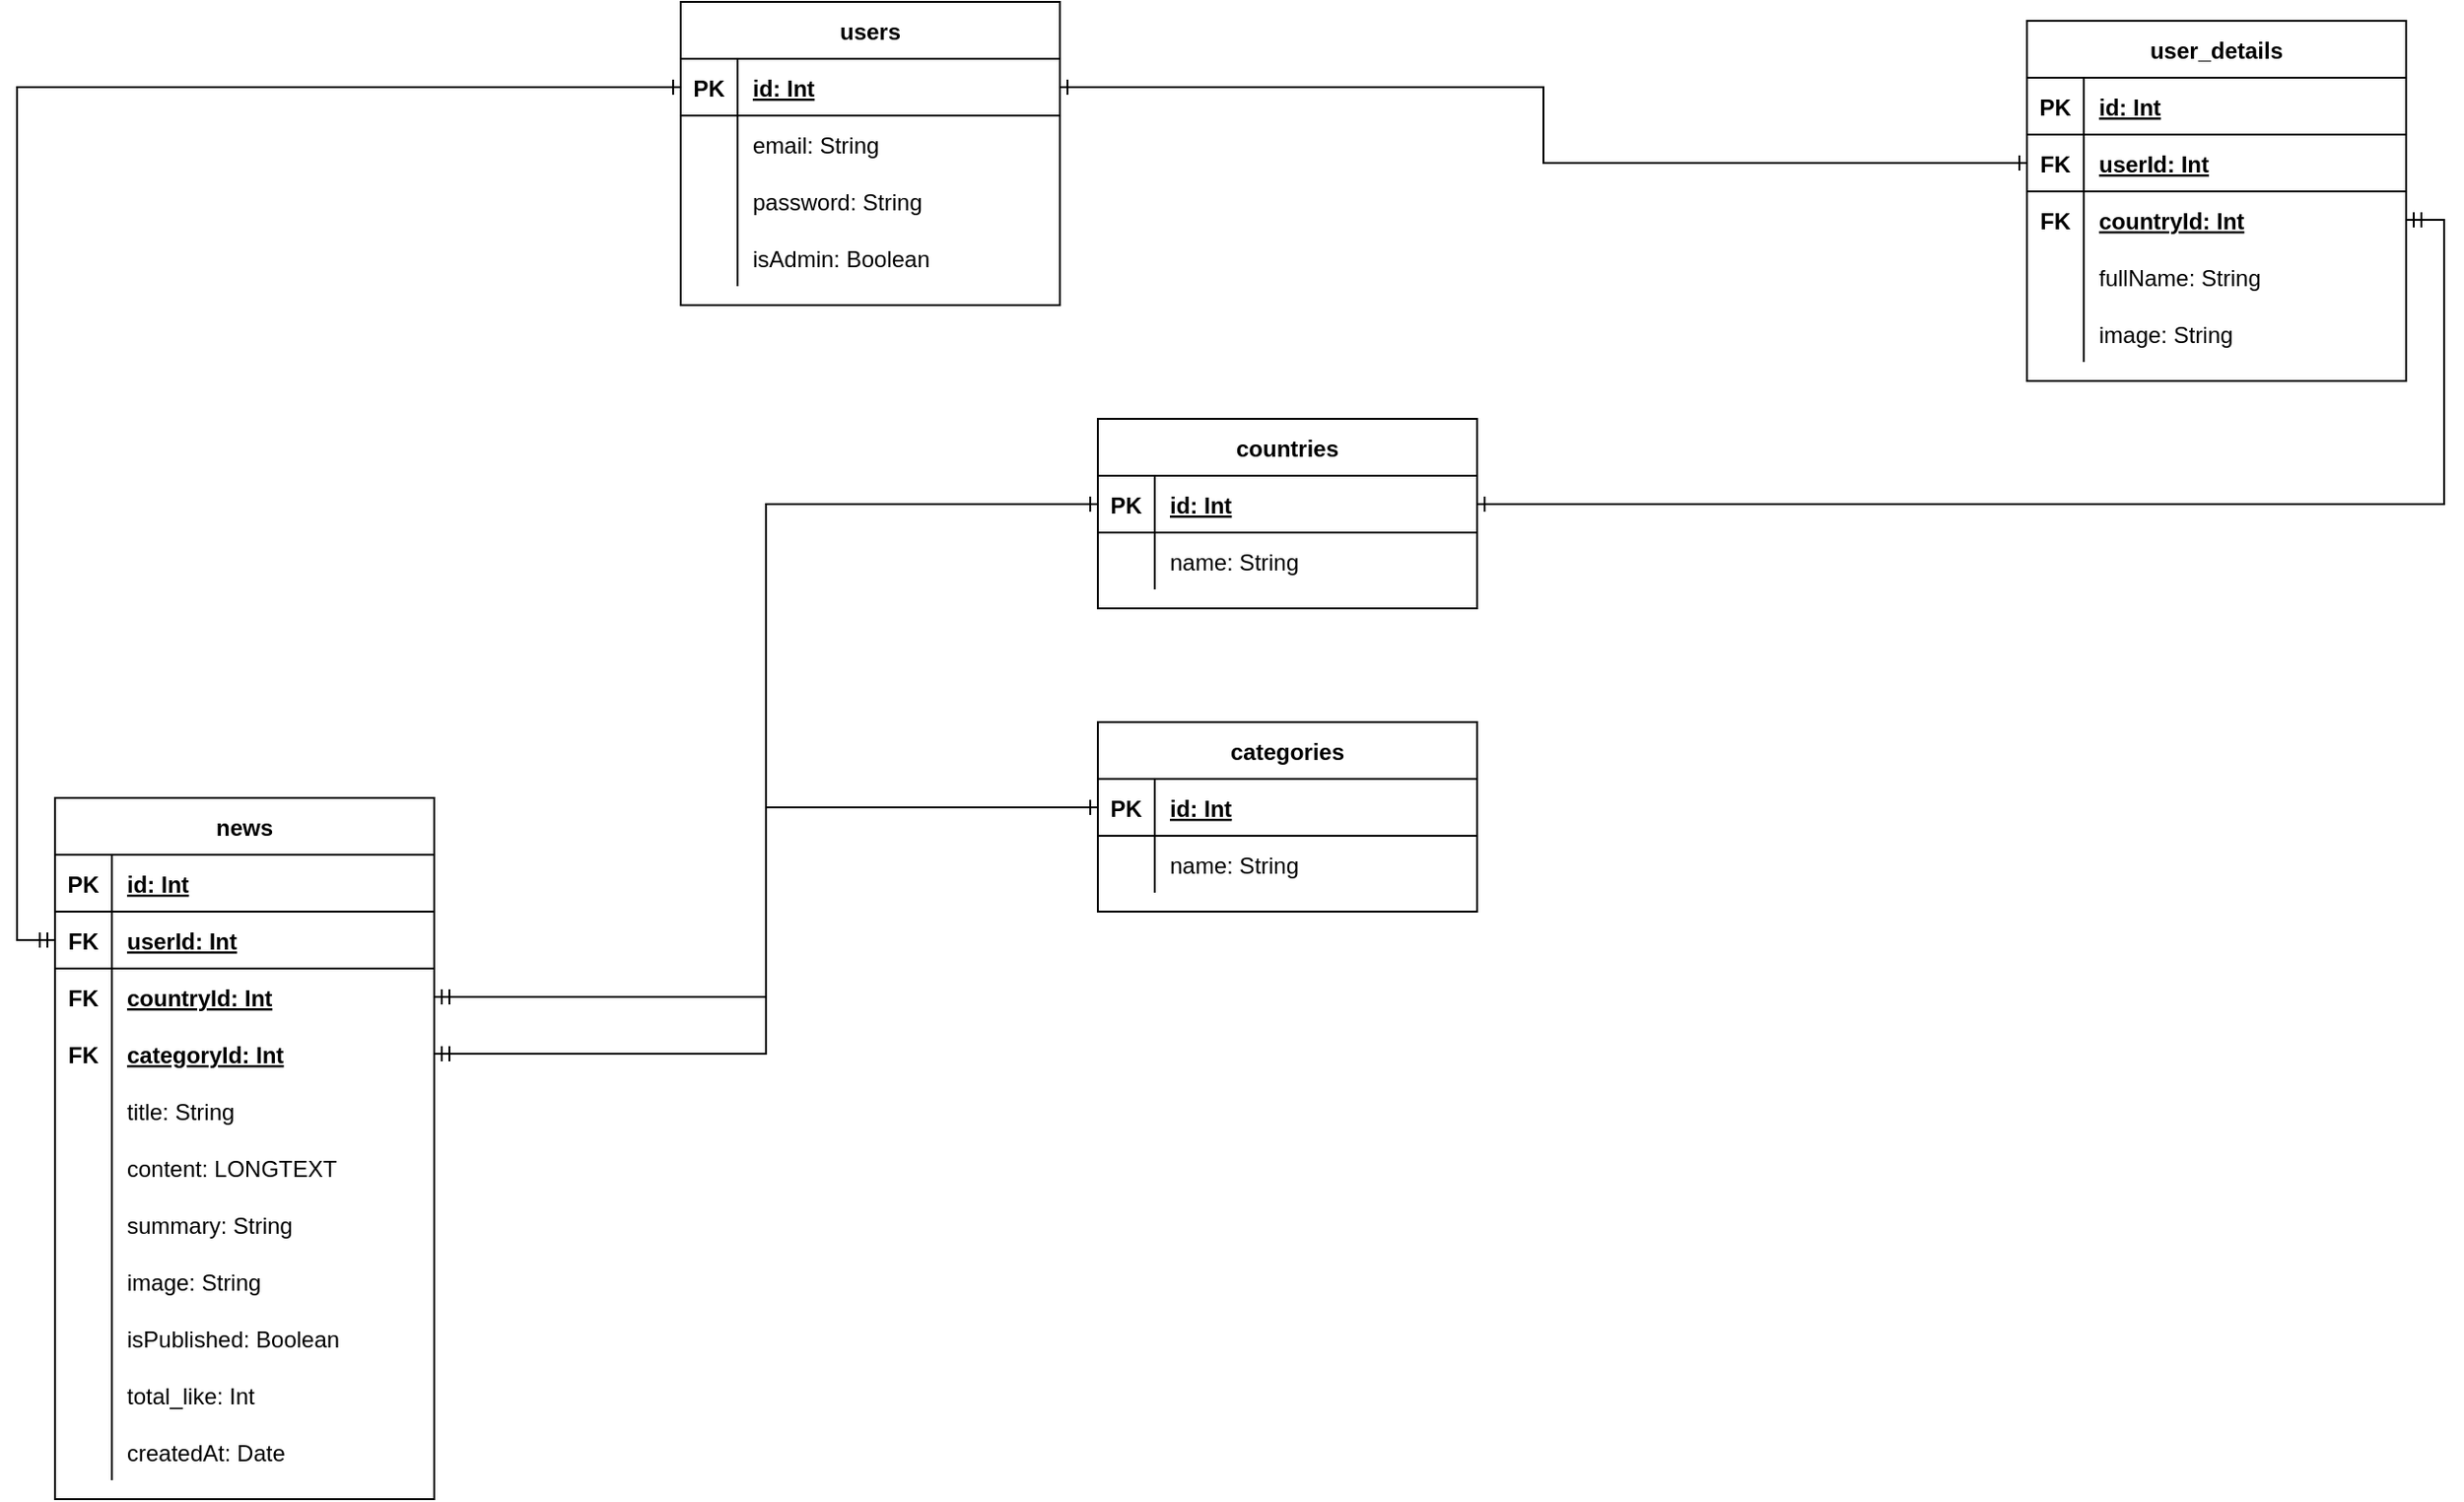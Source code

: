 <mxfile version="21.1.5" type="device">
  <diagram id="C5RBs43oDa-KdzZeNtuy" name="Page-1">
    <mxGraphModel dx="2514" dy="899" grid="1" gridSize="10" guides="1" tooltips="1" connect="1" arrows="1" fold="1" page="1" pageScale="1" pageWidth="827" pageHeight="1169" math="0" shadow="0">
      <root>
        <mxCell id="WIyWlLk6GJQsqaUBKTNV-0" />
        <mxCell id="WIyWlLk6GJQsqaUBKTNV-1" parent="WIyWlLk6GJQsqaUBKTNV-0" />
        <mxCell id="AtHMtqorN1q4MzDnOZxd-13" value="users" style="shape=table;startSize=30;container=1;collapsible=1;childLayout=tableLayout;fixedRows=1;rowLines=0;fontStyle=1;align=center;resizeLast=1;" parent="WIyWlLk6GJQsqaUBKTNV-1" vertex="1">
          <mxGeometry x="60" y="20" width="200" height="160" as="geometry">
            <mxRectangle x="-230" y="350" width="90" height="30" as="alternateBounds" />
          </mxGeometry>
        </mxCell>
        <mxCell id="AtHMtqorN1q4MzDnOZxd-14" value="" style="shape=tableRow;horizontal=0;startSize=0;swimlaneHead=0;swimlaneBody=0;fillColor=none;collapsible=0;dropTarget=0;points=[[0,0.5],[1,0.5]];portConstraint=eastwest;top=0;left=0;right=0;bottom=1;" parent="AtHMtqorN1q4MzDnOZxd-13" vertex="1">
          <mxGeometry y="30" width="200" height="30" as="geometry" />
        </mxCell>
        <mxCell id="AtHMtqorN1q4MzDnOZxd-15" value="PK" style="shape=partialRectangle;connectable=0;fillColor=none;top=0;left=0;bottom=0;right=0;fontStyle=1;overflow=hidden;" parent="AtHMtqorN1q4MzDnOZxd-14" vertex="1">
          <mxGeometry width="30" height="30" as="geometry">
            <mxRectangle width="30" height="30" as="alternateBounds" />
          </mxGeometry>
        </mxCell>
        <mxCell id="AtHMtqorN1q4MzDnOZxd-16" value="id: Int" style="shape=partialRectangle;connectable=0;fillColor=none;top=0;left=0;bottom=0;right=0;align=left;spacingLeft=6;fontStyle=5;overflow=hidden;" parent="AtHMtqorN1q4MzDnOZxd-14" vertex="1">
          <mxGeometry x="30" width="170" height="30" as="geometry">
            <mxRectangle width="170" height="30" as="alternateBounds" />
          </mxGeometry>
        </mxCell>
        <mxCell id="AtHMtqorN1q4MzDnOZxd-20" value="" style="shape=tableRow;horizontal=0;startSize=0;swimlaneHead=0;swimlaneBody=0;fillColor=none;collapsible=0;dropTarget=0;points=[[0,0.5],[1,0.5]];portConstraint=eastwest;top=0;left=0;right=0;bottom=0;" parent="AtHMtqorN1q4MzDnOZxd-13" vertex="1">
          <mxGeometry y="60" width="200" height="30" as="geometry" />
        </mxCell>
        <mxCell id="AtHMtqorN1q4MzDnOZxd-21" value="" style="shape=partialRectangle;connectable=0;fillColor=none;top=0;left=0;bottom=0;right=0;editable=1;overflow=hidden;" parent="AtHMtqorN1q4MzDnOZxd-20" vertex="1">
          <mxGeometry width="30" height="30" as="geometry">
            <mxRectangle width="30" height="30" as="alternateBounds" />
          </mxGeometry>
        </mxCell>
        <mxCell id="AtHMtqorN1q4MzDnOZxd-22" value="email: String" style="shape=partialRectangle;connectable=0;fillColor=none;top=0;left=0;bottom=0;right=0;align=left;spacingLeft=6;overflow=hidden;" parent="AtHMtqorN1q4MzDnOZxd-20" vertex="1">
          <mxGeometry x="30" width="170" height="30" as="geometry">
            <mxRectangle width="170" height="30" as="alternateBounds" />
          </mxGeometry>
        </mxCell>
        <mxCell id="AtHMtqorN1q4MzDnOZxd-23" value="" style="shape=tableRow;horizontal=0;startSize=0;swimlaneHead=0;swimlaneBody=0;fillColor=none;collapsible=0;dropTarget=0;points=[[0,0.5],[1,0.5]];portConstraint=eastwest;top=0;left=0;right=0;bottom=0;" parent="AtHMtqorN1q4MzDnOZxd-13" vertex="1">
          <mxGeometry y="90" width="200" height="30" as="geometry" />
        </mxCell>
        <mxCell id="AtHMtqorN1q4MzDnOZxd-24" value="" style="shape=partialRectangle;connectable=0;fillColor=none;top=0;left=0;bottom=0;right=0;editable=1;overflow=hidden;" parent="AtHMtqorN1q4MzDnOZxd-23" vertex="1">
          <mxGeometry width="30" height="30" as="geometry">
            <mxRectangle width="30" height="30" as="alternateBounds" />
          </mxGeometry>
        </mxCell>
        <mxCell id="AtHMtqorN1q4MzDnOZxd-25" value="password: String" style="shape=partialRectangle;connectable=0;fillColor=none;top=0;left=0;bottom=0;right=0;align=left;spacingLeft=6;overflow=hidden;" parent="AtHMtqorN1q4MzDnOZxd-23" vertex="1">
          <mxGeometry x="30" width="170" height="30" as="geometry">
            <mxRectangle width="170" height="30" as="alternateBounds" />
          </mxGeometry>
        </mxCell>
        <mxCell id="AtHMtqorN1q4MzDnOZxd-128" value="" style="shape=tableRow;horizontal=0;startSize=0;swimlaneHead=0;swimlaneBody=0;fillColor=none;collapsible=0;dropTarget=0;points=[[0,0.5],[1,0.5]];portConstraint=eastwest;top=0;left=0;right=0;bottom=0;" parent="AtHMtqorN1q4MzDnOZxd-13" vertex="1">
          <mxGeometry y="120" width="200" height="30" as="geometry" />
        </mxCell>
        <mxCell id="AtHMtqorN1q4MzDnOZxd-129" value="" style="shape=partialRectangle;connectable=0;fillColor=none;top=0;left=0;bottom=0;right=0;editable=1;overflow=hidden;" parent="AtHMtqorN1q4MzDnOZxd-128" vertex="1">
          <mxGeometry width="30" height="30" as="geometry">
            <mxRectangle width="30" height="30" as="alternateBounds" />
          </mxGeometry>
        </mxCell>
        <mxCell id="AtHMtqorN1q4MzDnOZxd-130" value="isAdmin: Boolean" style="shape=partialRectangle;connectable=0;fillColor=none;top=0;left=0;bottom=0;right=0;align=left;spacingLeft=6;overflow=hidden;" parent="AtHMtqorN1q4MzDnOZxd-128" vertex="1">
          <mxGeometry x="30" width="170" height="30" as="geometry">
            <mxRectangle width="170" height="30" as="alternateBounds" />
          </mxGeometry>
        </mxCell>
        <mxCell id="AtHMtqorN1q4MzDnOZxd-111" value="user_details" style="shape=table;startSize=30;container=1;collapsible=1;childLayout=tableLayout;fixedRows=1;rowLines=0;fontStyle=1;align=center;resizeLast=1;" parent="WIyWlLk6GJQsqaUBKTNV-1" vertex="1">
          <mxGeometry x="770" y="30" width="200" height="190" as="geometry">
            <mxRectangle x="-230" y="350" width="90" height="30" as="alternateBounds" />
          </mxGeometry>
        </mxCell>
        <mxCell id="AtHMtqorN1q4MzDnOZxd-112" value="" style="shape=tableRow;horizontal=0;startSize=0;swimlaneHead=0;swimlaneBody=0;fillColor=none;collapsible=0;dropTarget=0;points=[[0,0.5],[1,0.5]];portConstraint=eastwest;top=0;left=0;right=0;bottom=1;" parent="AtHMtqorN1q4MzDnOZxd-111" vertex="1">
          <mxGeometry y="30" width="200" height="30" as="geometry" />
        </mxCell>
        <mxCell id="AtHMtqorN1q4MzDnOZxd-113" value="PK" style="shape=partialRectangle;connectable=0;fillColor=none;top=0;left=0;bottom=0;right=0;fontStyle=1;overflow=hidden;" parent="AtHMtqorN1q4MzDnOZxd-112" vertex="1">
          <mxGeometry width="30" height="30" as="geometry">
            <mxRectangle width="30" height="30" as="alternateBounds" />
          </mxGeometry>
        </mxCell>
        <mxCell id="AtHMtqorN1q4MzDnOZxd-114" value="id: Int" style="shape=partialRectangle;connectable=0;fillColor=none;top=0;left=0;bottom=0;right=0;align=left;spacingLeft=6;fontStyle=5;overflow=hidden;" parent="AtHMtqorN1q4MzDnOZxd-112" vertex="1">
          <mxGeometry x="30" width="170" height="30" as="geometry">
            <mxRectangle width="170" height="30" as="alternateBounds" />
          </mxGeometry>
        </mxCell>
        <mxCell id="AtHMtqorN1q4MzDnOZxd-124" value="" style="shape=tableRow;horizontal=0;startSize=0;swimlaneHead=0;swimlaneBody=0;fillColor=none;collapsible=0;dropTarget=0;points=[[0,0.5],[1,0.5]];portConstraint=eastwest;top=0;left=0;right=0;bottom=1;" parent="AtHMtqorN1q4MzDnOZxd-111" vertex="1">
          <mxGeometry y="60" width="200" height="30" as="geometry" />
        </mxCell>
        <mxCell id="AtHMtqorN1q4MzDnOZxd-125" value="FK" style="shape=partialRectangle;connectable=0;fillColor=none;top=0;left=0;bottom=0;right=0;fontStyle=1;overflow=hidden;" parent="AtHMtqorN1q4MzDnOZxd-124" vertex="1">
          <mxGeometry width="30" height="30" as="geometry">
            <mxRectangle width="30" height="30" as="alternateBounds" />
          </mxGeometry>
        </mxCell>
        <mxCell id="AtHMtqorN1q4MzDnOZxd-126" value="userId: Int" style="shape=partialRectangle;connectable=0;fillColor=none;top=0;left=0;bottom=0;right=0;align=left;spacingLeft=6;fontStyle=5;overflow=hidden;" parent="AtHMtqorN1q4MzDnOZxd-124" vertex="1">
          <mxGeometry x="30" width="170" height="30" as="geometry">
            <mxRectangle width="170" height="30" as="alternateBounds" />
          </mxGeometry>
        </mxCell>
        <mxCell id="AtHMtqorN1q4MzDnOZxd-121" value="" style="shape=tableRow;horizontal=0;startSize=0;swimlaneHead=0;swimlaneBody=0;fillColor=none;collapsible=0;dropTarget=0;points=[[0,0.5],[1,0.5]];portConstraint=eastwest;top=0;left=0;right=0;bottom=0;fontStyle=1" parent="AtHMtqorN1q4MzDnOZxd-111" vertex="1">
          <mxGeometry y="90" width="200" height="30" as="geometry" />
        </mxCell>
        <mxCell id="AtHMtqorN1q4MzDnOZxd-122" value="FK" style="shape=partialRectangle;connectable=0;fillColor=none;top=0;left=0;bottom=0;right=0;editable=1;overflow=hidden;fontStyle=1" parent="AtHMtqorN1q4MzDnOZxd-121" vertex="1">
          <mxGeometry width="30" height="30" as="geometry">
            <mxRectangle width="30" height="30" as="alternateBounds" />
          </mxGeometry>
        </mxCell>
        <mxCell id="AtHMtqorN1q4MzDnOZxd-123" value="countryId: Int" style="shape=partialRectangle;connectable=0;fillColor=none;top=0;left=0;bottom=0;right=0;align=left;spacingLeft=6;overflow=hidden;fontStyle=5" parent="AtHMtqorN1q4MzDnOZxd-121" vertex="1">
          <mxGeometry x="30" width="170" height="30" as="geometry">
            <mxRectangle width="170" height="30" as="alternateBounds" />
          </mxGeometry>
        </mxCell>
        <mxCell id="AtHMtqorN1q4MzDnOZxd-115" value="" style="shape=tableRow;horizontal=0;startSize=0;swimlaneHead=0;swimlaneBody=0;fillColor=none;collapsible=0;dropTarget=0;points=[[0,0.5],[1,0.5]];portConstraint=eastwest;top=0;left=0;right=0;bottom=0;" parent="AtHMtqorN1q4MzDnOZxd-111" vertex="1">
          <mxGeometry y="120" width="200" height="30" as="geometry" />
        </mxCell>
        <mxCell id="AtHMtqorN1q4MzDnOZxd-116" value="" style="shape=partialRectangle;connectable=0;fillColor=none;top=0;left=0;bottom=0;right=0;editable=1;overflow=hidden;" parent="AtHMtqorN1q4MzDnOZxd-115" vertex="1">
          <mxGeometry width="30" height="30" as="geometry">
            <mxRectangle width="30" height="30" as="alternateBounds" />
          </mxGeometry>
        </mxCell>
        <mxCell id="AtHMtqorN1q4MzDnOZxd-117" value="fullName: String" style="shape=partialRectangle;connectable=0;fillColor=none;top=0;left=0;bottom=0;right=0;align=left;spacingLeft=6;overflow=hidden;" parent="AtHMtqorN1q4MzDnOZxd-115" vertex="1">
          <mxGeometry x="30" width="170" height="30" as="geometry">
            <mxRectangle width="170" height="30" as="alternateBounds" />
          </mxGeometry>
        </mxCell>
        <mxCell id="AtHMtqorN1q4MzDnOZxd-118" value="" style="shape=tableRow;horizontal=0;startSize=0;swimlaneHead=0;swimlaneBody=0;fillColor=none;collapsible=0;dropTarget=0;points=[[0,0.5],[1,0.5]];portConstraint=eastwest;top=0;left=0;right=0;bottom=0;" parent="AtHMtqorN1q4MzDnOZxd-111" vertex="1">
          <mxGeometry y="150" width="200" height="30" as="geometry" />
        </mxCell>
        <mxCell id="AtHMtqorN1q4MzDnOZxd-119" value="" style="shape=partialRectangle;connectable=0;fillColor=none;top=0;left=0;bottom=0;right=0;editable=1;overflow=hidden;" parent="AtHMtqorN1q4MzDnOZxd-118" vertex="1">
          <mxGeometry width="30" height="30" as="geometry">
            <mxRectangle width="30" height="30" as="alternateBounds" />
          </mxGeometry>
        </mxCell>
        <mxCell id="AtHMtqorN1q4MzDnOZxd-120" value="image: String" style="shape=partialRectangle;connectable=0;fillColor=none;top=0;left=0;bottom=0;right=0;align=left;spacingLeft=6;overflow=hidden;" parent="AtHMtqorN1q4MzDnOZxd-118" vertex="1">
          <mxGeometry x="30" width="170" height="30" as="geometry">
            <mxRectangle width="170" height="30" as="alternateBounds" />
          </mxGeometry>
        </mxCell>
        <mxCell id="AtHMtqorN1q4MzDnOZxd-127" style="edgeStyle=orthogonalEdgeStyle;rounded=0;orthogonalLoop=1;jettySize=auto;html=1;exitX=1;exitY=0.5;exitDx=0;exitDy=0;entryX=0;entryY=0.5;entryDx=0;entryDy=0;startArrow=ERone;startFill=0;endArrow=ERone;endFill=0;" parent="WIyWlLk6GJQsqaUBKTNV-1" source="AtHMtqorN1q4MzDnOZxd-14" target="AtHMtqorN1q4MzDnOZxd-124" edge="1">
          <mxGeometry relative="1" as="geometry" />
        </mxCell>
        <mxCell id="AtHMtqorN1q4MzDnOZxd-131" value="news" style="shape=table;startSize=30;container=1;collapsible=1;childLayout=tableLayout;fixedRows=1;rowLines=0;fontStyle=1;align=center;resizeLast=1;" parent="WIyWlLk6GJQsqaUBKTNV-1" vertex="1">
          <mxGeometry x="-270" y="440" width="200" height="370" as="geometry">
            <mxRectangle x="-230" y="350" width="90" height="30" as="alternateBounds" />
          </mxGeometry>
        </mxCell>
        <mxCell id="AtHMtqorN1q4MzDnOZxd-132" value="" style="shape=tableRow;horizontal=0;startSize=0;swimlaneHead=0;swimlaneBody=0;fillColor=none;collapsible=0;dropTarget=0;points=[[0,0.5],[1,0.5]];portConstraint=eastwest;top=0;left=0;right=0;bottom=1;" parent="AtHMtqorN1q4MzDnOZxd-131" vertex="1">
          <mxGeometry y="30" width="200" height="30" as="geometry" />
        </mxCell>
        <mxCell id="AtHMtqorN1q4MzDnOZxd-133" value="PK" style="shape=partialRectangle;connectable=0;fillColor=none;top=0;left=0;bottom=0;right=0;fontStyle=1;overflow=hidden;" parent="AtHMtqorN1q4MzDnOZxd-132" vertex="1">
          <mxGeometry width="30" height="30" as="geometry">
            <mxRectangle width="30" height="30" as="alternateBounds" />
          </mxGeometry>
        </mxCell>
        <mxCell id="AtHMtqorN1q4MzDnOZxd-134" value="id: Int" style="shape=partialRectangle;connectable=0;fillColor=none;top=0;left=0;bottom=0;right=0;align=left;spacingLeft=6;fontStyle=5;overflow=hidden;" parent="AtHMtqorN1q4MzDnOZxd-132" vertex="1">
          <mxGeometry x="30" width="170" height="30" as="geometry">
            <mxRectangle width="170" height="30" as="alternateBounds" />
          </mxGeometry>
        </mxCell>
        <mxCell id="AtHMtqorN1q4MzDnOZxd-153" value="" style="shape=tableRow;horizontal=0;startSize=0;swimlaneHead=0;swimlaneBody=0;fillColor=none;collapsible=0;dropTarget=0;points=[[0,0.5],[1,0.5]];portConstraint=eastwest;top=0;left=0;right=0;bottom=1;" parent="AtHMtqorN1q4MzDnOZxd-131" vertex="1">
          <mxGeometry y="60" width="200" height="30" as="geometry" />
        </mxCell>
        <mxCell id="AtHMtqorN1q4MzDnOZxd-154" value="FK" style="shape=partialRectangle;connectable=0;fillColor=none;top=0;left=0;bottom=0;right=0;fontStyle=1;overflow=hidden;" parent="AtHMtqorN1q4MzDnOZxd-153" vertex="1">
          <mxGeometry width="30" height="30" as="geometry">
            <mxRectangle width="30" height="30" as="alternateBounds" />
          </mxGeometry>
        </mxCell>
        <mxCell id="AtHMtqorN1q4MzDnOZxd-155" value="userId: Int" style="shape=partialRectangle;connectable=0;fillColor=none;top=0;left=0;bottom=0;right=0;align=left;spacingLeft=6;fontStyle=5;overflow=hidden;" parent="AtHMtqorN1q4MzDnOZxd-153" vertex="1">
          <mxGeometry x="30" width="170" height="30" as="geometry">
            <mxRectangle width="170" height="30" as="alternateBounds" />
          </mxGeometry>
        </mxCell>
        <mxCell id="AtHMtqorN1q4MzDnOZxd-150" value="" style="shape=tableRow;horizontal=0;startSize=0;swimlaneHead=0;swimlaneBody=0;fillColor=none;collapsible=0;dropTarget=0;points=[[0,0.5],[1,0.5]];portConstraint=eastwest;top=0;left=0;right=0;bottom=0;" parent="AtHMtqorN1q4MzDnOZxd-131" vertex="1">
          <mxGeometry y="90" width="200" height="30" as="geometry" />
        </mxCell>
        <mxCell id="AtHMtqorN1q4MzDnOZxd-151" value="FK" style="shape=partialRectangle;connectable=0;fillColor=none;top=0;left=0;bottom=0;right=0;editable=1;overflow=hidden;fontStyle=1" parent="AtHMtqorN1q4MzDnOZxd-150" vertex="1">
          <mxGeometry width="30" height="30" as="geometry">
            <mxRectangle width="30" height="30" as="alternateBounds" />
          </mxGeometry>
        </mxCell>
        <mxCell id="AtHMtqorN1q4MzDnOZxd-152" value="countryId: Int" style="shape=partialRectangle;connectable=0;fillColor=none;top=0;left=0;bottom=0;right=0;align=left;spacingLeft=6;overflow=hidden;fontStyle=5" parent="AtHMtqorN1q4MzDnOZxd-150" vertex="1">
          <mxGeometry x="30" width="170" height="30" as="geometry">
            <mxRectangle width="170" height="30" as="alternateBounds" />
          </mxGeometry>
        </mxCell>
        <mxCell id="AtHMtqorN1q4MzDnOZxd-147" value="" style="shape=tableRow;horizontal=0;startSize=0;swimlaneHead=0;swimlaneBody=0;fillColor=none;collapsible=0;dropTarget=0;points=[[0,0.5],[1,0.5]];portConstraint=eastwest;top=0;left=0;right=0;bottom=0;" parent="AtHMtqorN1q4MzDnOZxd-131" vertex="1">
          <mxGeometry y="120" width="200" height="30" as="geometry" />
        </mxCell>
        <mxCell id="AtHMtqorN1q4MzDnOZxd-148" value="FK" style="shape=partialRectangle;connectable=0;fillColor=none;top=0;left=0;bottom=0;right=0;editable=1;overflow=hidden;fontStyle=1" parent="AtHMtqorN1q4MzDnOZxd-147" vertex="1">
          <mxGeometry width="30" height="30" as="geometry">
            <mxRectangle width="30" height="30" as="alternateBounds" />
          </mxGeometry>
        </mxCell>
        <mxCell id="AtHMtqorN1q4MzDnOZxd-149" value="categoryId: Int" style="shape=partialRectangle;connectable=0;fillColor=none;top=0;left=0;bottom=0;right=0;align=left;spacingLeft=6;overflow=hidden;fontStyle=5" parent="AtHMtqorN1q4MzDnOZxd-147" vertex="1">
          <mxGeometry x="30" width="170" height="30" as="geometry">
            <mxRectangle width="170" height="30" as="alternateBounds" />
          </mxGeometry>
        </mxCell>
        <mxCell id="AtHMtqorN1q4MzDnOZxd-135" value="" style="shape=tableRow;horizontal=0;startSize=0;swimlaneHead=0;swimlaneBody=0;fillColor=none;collapsible=0;dropTarget=0;points=[[0,0.5],[1,0.5]];portConstraint=eastwest;top=0;left=0;right=0;bottom=0;" parent="AtHMtqorN1q4MzDnOZxd-131" vertex="1">
          <mxGeometry y="150" width="200" height="30" as="geometry" />
        </mxCell>
        <mxCell id="AtHMtqorN1q4MzDnOZxd-136" value="" style="shape=partialRectangle;connectable=0;fillColor=none;top=0;left=0;bottom=0;right=0;editable=1;overflow=hidden;" parent="AtHMtqorN1q4MzDnOZxd-135" vertex="1">
          <mxGeometry width="30" height="30" as="geometry">
            <mxRectangle width="30" height="30" as="alternateBounds" />
          </mxGeometry>
        </mxCell>
        <mxCell id="AtHMtqorN1q4MzDnOZxd-137" value="title: String" style="shape=partialRectangle;connectable=0;fillColor=none;top=0;left=0;bottom=0;right=0;align=left;spacingLeft=6;overflow=hidden;" parent="AtHMtqorN1q4MzDnOZxd-135" vertex="1">
          <mxGeometry x="30" width="170" height="30" as="geometry">
            <mxRectangle width="170" height="30" as="alternateBounds" />
          </mxGeometry>
        </mxCell>
        <mxCell id="AtHMtqorN1q4MzDnOZxd-138" value="" style="shape=tableRow;horizontal=0;startSize=0;swimlaneHead=0;swimlaneBody=0;fillColor=none;collapsible=0;dropTarget=0;points=[[0,0.5],[1,0.5]];portConstraint=eastwest;top=0;left=0;right=0;bottom=0;" parent="AtHMtqorN1q4MzDnOZxd-131" vertex="1">
          <mxGeometry y="180" width="200" height="30" as="geometry" />
        </mxCell>
        <mxCell id="AtHMtqorN1q4MzDnOZxd-139" value="" style="shape=partialRectangle;connectable=0;fillColor=none;top=0;left=0;bottom=0;right=0;editable=1;overflow=hidden;" parent="AtHMtqorN1q4MzDnOZxd-138" vertex="1">
          <mxGeometry width="30" height="30" as="geometry">
            <mxRectangle width="30" height="30" as="alternateBounds" />
          </mxGeometry>
        </mxCell>
        <mxCell id="AtHMtqorN1q4MzDnOZxd-140" value="content: LONGTEXT" style="shape=partialRectangle;connectable=0;fillColor=none;top=0;left=0;bottom=0;right=0;align=left;spacingLeft=6;overflow=hidden;" parent="AtHMtqorN1q4MzDnOZxd-138" vertex="1">
          <mxGeometry x="30" width="170" height="30" as="geometry">
            <mxRectangle width="170" height="30" as="alternateBounds" />
          </mxGeometry>
        </mxCell>
        <mxCell id="AtHMtqorN1q4MzDnOZxd-160" value="" style="shape=tableRow;horizontal=0;startSize=0;swimlaneHead=0;swimlaneBody=0;fillColor=none;collapsible=0;dropTarget=0;points=[[0,0.5],[1,0.5]];portConstraint=eastwest;top=0;left=0;right=0;bottom=0;" parent="AtHMtqorN1q4MzDnOZxd-131" vertex="1">
          <mxGeometry y="210" width="200" height="30" as="geometry" />
        </mxCell>
        <mxCell id="AtHMtqorN1q4MzDnOZxd-161" value="" style="shape=partialRectangle;connectable=0;fillColor=none;top=0;left=0;bottom=0;right=0;editable=1;overflow=hidden;" parent="AtHMtqorN1q4MzDnOZxd-160" vertex="1">
          <mxGeometry width="30" height="30" as="geometry">
            <mxRectangle width="30" height="30" as="alternateBounds" />
          </mxGeometry>
        </mxCell>
        <mxCell id="AtHMtqorN1q4MzDnOZxd-162" value="summary: String" style="shape=partialRectangle;connectable=0;fillColor=none;top=0;left=0;bottom=0;right=0;align=left;spacingLeft=6;overflow=hidden;" parent="AtHMtqorN1q4MzDnOZxd-160" vertex="1">
          <mxGeometry x="30" width="170" height="30" as="geometry">
            <mxRectangle width="170" height="30" as="alternateBounds" />
          </mxGeometry>
        </mxCell>
        <mxCell id="AtHMtqorN1q4MzDnOZxd-141" value="" style="shape=tableRow;horizontal=0;startSize=0;swimlaneHead=0;swimlaneBody=0;fillColor=none;collapsible=0;dropTarget=0;points=[[0,0.5],[1,0.5]];portConstraint=eastwest;top=0;left=0;right=0;bottom=0;" parent="AtHMtqorN1q4MzDnOZxd-131" vertex="1">
          <mxGeometry y="240" width="200" height="30" as="geometry" />
        </mxCell>
        <mxCell id="AtHMtqorN1q4MzDnOZxd-142" value="" style="shape=partialRectangle;connectable=0;fillColor=none;top=0;left=0;bottom=0;right=0;editable=1;overflow=hidden;" parent="AtHMtqorN1q4MzDnOZxd-141" vertex="1">
          <mxGeometry width="30" height="30" as="geometry">
            <mxRectangle width="30" height="30" as="alternateBounds" />
          </mxGeometry>
        </mxCell>
        <mxCell id="AtHMtqorN1q4MzDnOZxd-143" value="image: String" style="shape=partialRectangle;connectable=0;fillColor=none;top=0;left=0;bottom=0;right=0;align=left;spacingLeft=6;overflow=hidden;" parent="AtHMtqorN1q4MzDnOZxd-141" vertex="1">
          <mxGeometry x="30" width="170" height="30" as="geometry">
            <mxRectangle width="170" height="30" as="alternateBounds" />
          </mxGeometry>
        </mxCell>
        <mxCell id="AtHMtqorN1q4MzDnOZxd-157" value="" style="shape=tableRow;horizontal=0;startSize=0;swimlaneHead=0;swimlaneBody=0;fillColor=none;collapsible=0;dropTarget=0;points=[[0,0.5],[1,0.5]];portConstraint=eastwest;top=0;left=0;right=0;bottom=0;" parent="AtHMtqorN1q4MzDnOZxd-131" vertex="1">
          <mxGeometry y="270" width="200" height="30" as="geometry" />
        </mxCell>
        <mxCell id="AtHMtqorN1q4MzDnOZxd-158" value="" style="shape=partialRectangle;connectable=0;fillColor=none;top=0;left=0;bottom=0;right=0;editable=1;overflow=hidden;" parent="AtHMtqorN1q4MzDnOZxd-157" vertex="1">
          <mxGeometry width="30" height="30" as="geometry">
            <mxRectangle width="30" height="30" as="alternateBounds" />
          </mxGeometry>
        </mxCell>
        <mxCell id="AtHMtqorN1q4MzDnOZxd-159" value="isPublished: Boolean" style="shape=partialRectangle;connectable=0;fillColor=none;top=0;left=0;bottom=0;right=0;align=left;spacingLeft=6;overflow=hidden;" parent="AtHMtqorN1q4MzDnOZxd-157" vertex="1">
          <mxGeometry x="30" width="170" height="30" as="geometry">
            <mxRectangle width="170" height="30" as="alternateBounds" />
          </mxGeometry>
        </mxCell>
        <mxCell id="AtHMtqorN1q4MzDnOZxd-180" value="" style="shape=tableRow;horizontal=0;startSize=0;swimlaneHead=0;swimlaneBody=0;fillColor=none;collapsible=0;dropTarget=0;points=[[0,0.5],[1,0.5]];portConstraint=eastwest;top=0;left=0;right=0;bottom=0;" parent="AtHMtqorN1q4MzDnOZxd-131" vertex="1">
          <mxGeometry y="300" width="200" height="30" as="geometry" />
        </mxCell>
        <mxCell id="AtHMtqorN1q4MzDnOZxd-181" value="" style="shape=partialRectangle;connectable=0;fillColor=none;top=0;left=0;bottom=0;right=0;editable=1;overflow=hidden;" parent="AtHMtqorN1q4MzDnOZxd-180" vertex="1">
          <mxGeometry width="30" height="30" as="geometry">
            <mxRectangle width="30" height="30" as="alternateBounds" />
          </mxGeometry>
        </mxCell>
        <mxCell id="AtHMtqorN1q4MzDnOZxd-182" value="total_like: Int" style="shape=partialRectangle;connectable=0;fillColor=none;top=0;left=0;bottom=0;right=0;align=left;spacingLeft=6;overflow=hidden;" parent="AtHMtqorN1q4MzDnOZxd-180" vertex="1">
          <mxGeometry x="30" width="170" height="30" as="geometry">
            <mxRectangle width="170" height="30" as="alternateBounds" />
          </mxGeometry>
        </mxCell>
        <mxCell id="AtHMtqorN1q4MzDnOZxd-144" value="" style="shape=tableRow;horizontal=0;startSize=0;swimlaneHead=0;swimlaneBody=0;fillColor=none;collapsible=0;dropTarget=0;points=[[0,0.5],[1,0.5]];portConstraint=eastwest;top=0;left=0;right=0;bottom=0;" parent="AtHMtqorN1q4MzDnOZxd-131" vertex="1">
          <mxGeometry y="330" width="200" height="30" as="geometry" />
        </mxCell>
        <mxCell id="AtHMtqorN1q4MzDnOZxd-145" value="" style="shape=partialRectangle;connectable=0;fillColor=none;top=0;left=0;bottom=0;right=0;editable=1;overflow=hidden;" parent="AtHMtqorN1q4MzDnOZxd-144" vertex="1">
          <mxGeometry width="30" height="30" as="geometry">
            <mxRectangle width="30" height="30" as="alternateBounds" />
          </mxGeometry>
        </mxCell>
        <mxCell id="AtHMtqorN1q4MzDnOZxd-146" value="createdAt: Date" style="shape=partialRectangle;connectable=0;fillColor=none;top=0;left=0;bottom=0;right=0;align=left;spacingLeft=6;overflow=hidden;" parent="AtHMtqorN1q4MzDnOZxd-144" vertex="1">
          <mxGeometry x="30" width="170" height="30" as="geometry">
            <mxRectangle width="170" height="30" as="alternateBounds" />
          </mxGeometry>
        </mxCell>
        <mxCell id="AtHMtqorN1q4MzDnOZxd-156" style="edgeStyle=orthogonalEdgeStyle;rounded=0;orthogonalLoop=1;jettySize=auto;html=1;exitX=0;exitY=0.5;exitDx=0;exitDy=0;entryX=0;entryY=0.5;entryDx=0;entryDy=0;startArrow=ERone;startFill=0;endArrow=ERmandOne;endFill=0;" parent="WIyWlLk6GJQsqaUBKTNV-1" source="AtHMtqorN1q4MzDnOZxd-14" target="AtHMtqorN1q4MzDnOZxd-153" edge="1">
          <mxGeometry relative="1" as="geometry" />
        </mxCell>
        <mxCell id="AtHMtqorN1q4MzDnOZxd-183" value="countries" style="shape=table;startSize=30;container=1;collapsible=1;childLayout=tableLayout;fixedRows=1;rowLines=0;fontStyle=1;align=center;resizeLast=1;" parent="WIyWlLk6GJQsqaUBKTNV-1" vertex="1">
          <mxGeometry x="280" y="240" width="200" height="100" as="geometry">
            <mxRectangle x="-230" y="350" width="90" height="30" as="alternateBounds" />
          </mxGeometry>
        </mxCell>
        <mxCell id="AtHMtqorN1q4MzDnOZxd-184" value="" style="shape=tableRow;horizontal=0;startSize=0;swimlaneHead=0;swimlaneBody=0;fillColor=none;collapsible=0;dropTarget=0;points=[[0,0.5],[1,0.5]];portConstraint=eastwest;top=0;left=0;right=0;bottom=1;" parent="AtHMtqorN1q4MzDnOZxd-183" vertex="1">
          <mxGeometry y="30" width="200" height="30" as="geometry" />
        </mxCell>
        <mxCell id="AtHMtqorN1q4MzDnOZxd-185" value="PK" style="shape=partialRectangle;connectable=0;fillColor=none;top=0;left=0;bottom=0;right=0;fontStyle=1;overflow=hidden;" parent="AtHMtqorN1q4MzDnOZxd-184" vertex="1">
          <mxGeometry width="30" height="30" as="geometry">
            <mxRectangle width="30" height="30" as="alternateBounds" />
          </mxGeometry>
        </mxCell>
        <mxCell id="AtHMtqorN1q4MzDnOZxd-186" value="id: Int" style="shape=partialRectangle;connectable=0;fillColor=none;top=0;left=0;bottom=0;right=0;align=left;spacingLeft=6;fontStyle=5;overflow=hidden;" parent="AtHMtqorN1q4MzDnOZxd-184" vertex="1">
          <mxGeometry x="30" width="170" height="30" as="geometry">
            <mxRectangle width="170" height="30" as="alternateBounds" />
          </mxGeometry>
        </mxCell>
        <mxCell id="AtHMtqorN1q4MzDnOZxd-190" value="" style="shape=tableRow;horizontal=0;startSize=0;swimlaneHead=0;swimlaneBody=0;fillColor=none;collapsible=0;dropTarget=0;points=[[0,0.5],[1,0.5]];portConstraint=eastwest;top=0;left=0;right=0;bottom=0;" parent="AtHMtqorN1q4MzDnOZxd-183" vertex="1">
          <mxGeometry y="60" width="200" height="30" as="geometry" />
        </mxCell>
        <mxCell id="AtHMtqorN1q4MzDnOZxd-191" value="" style="shape=partialRectangle;connectable=0;fillColor=none;top=0;left=0;bottom=0;right=0;editable=1;overflow=hidden;" parent="AtHMtqorN1q4MzDnOZxd-190" vertex="1">
          <mxGeometry width="30" height="30" as="geometry">
            <mxRectangle width="30" height="30" as="alternateBounds" />
          </mxGeometry>
        </mxCell>
        <mxCell id="AtHMtqorN1q4MzDnOZxd-192" value="name: String" style="shape=partialRectangle;connectable=0;fillColor=none;top=0;left=0;bottom=0;right=0;align=left;spacingLeft=6;overflow=hidden;" parent="AtHMtqorN1q4MzDnOZxd-190" vertex="1">
          <mxGeometry x="30" width="170" height="30" as="geometry">
            <mxRectangle width="170" height="30" as="alternateBounds" />
          </mxGeometry>
        </mxCell>
        <mxCell id="AtHMtqorN1q4MzDnOZxd-200" style="edgeStyle=orthogonalEdgeStyle;rounded=0;orthogonalLoop=1;jettySize=auto;html=1;exitX=1;exitY=0.5;exitDx=0;exitDy=0;entryX=1;entryY=0.5;entryDx=0;entryDy=0;startArrow=ERmandOne;startFill=0;endArrow=ERone;endFill=0;" parent="WIyWlLk6GJQsqaUBKTNV-1" source="AtHMtqorN1q4MzDnOZxd-121" target="AtHMtqorN1q4MzDnOZxd-184" edge="1">
          <mxGeometry relative="1" as="geometry" />
        </mxCell>
        <mxCell id="AtHMtqorN1q4MzDnOZxd-201" style="edgeStyle=orthogonalEdgeStyle;rounded=0;orthogonalLoop=1;jettySize=auto;html=1;exitX=0;exitY=0.5;exitDx=0;exitDy=0;entryX=1;entryY=0.5;entryDx=0;entryDy=0;startArrow=ERone;startFill=0;endArrow=ERmandOne;endFill=0;" parent="WIyWlLk6GJQsqaUBKTNV-1" source="AtHMtqorN1q4MzDnOZxd-184" target="AtHMtqorN1q4MzDnOZxd-150" edge="1">
          <mxGeometry relative="1" as="geometry" />
        </mxCell>
        <mxCell id="AtHMtqorN1q4MzDnOZxd-202" value="categories" style="shape=table;startSize=30;container=1;collapsible=1;childLayout=tableLayout;fixedRows=1;rowLines=0;fontStyle=1;align=center;resizeLast=1;" parent="WIyWlLk6GJQsqaUBKTNV-1" vertex="1">
          <mxGeometry x="280" y="400" width="200" height="100" as="geometry">
            <mxRectangle x="-230" y="350" width="90" height="30" as="alternateBounds" />
          </mxGeometry>
        </mxCell>
        <mxCell id="AtHMtqorN1q4MzDnOZxd-203" value="" style="shape=tableRow;horizontal=0;startSize=0;swimlaneHead=0;swimlaneBody=0;fillColor=none;collapsible=0;dropTarget=0;points=[[0,0.5],[1,0.5]];portConstraint=eastwest;top=0;left=0;right=0;bottom=1;" parent="AtHMtqorN1q4MzDnOZxd-202" vertex="1">
          <mxGeometry y="30" width="200" height="30" as="geometry" />
        </mxCell>
        <mxCell id="AtHMtqorN1q4MzDnOZxd-204" value="PK" style="shape=partialRectangle;connectable=0;fillColor=none;top=0;left=0;bottom=0;right=0;fontStyle=1;overflow=hidden;" parent="AtHMtqorN1q4MzDnOZxd-203" vertex="1">
          <mxGeometry width="30" height="30" as="geometry">
            <mxRectangle width="30" height="30" as="alternateBounds" />
          </mxGeometry>
        </mxCell>
        <mxCell id="AtHMtqorN1q4MzDnOZxd-205" value="id: Int" style="shape=partialRectangle;connectable=0;fillColor=none;top=0;left=0;bottom=0;right=0;align=left;spacingLeft=6;fontStyle=5;overflow=hidden;" parent="AtHMtqorN1q4MzDnOZxd-203" vertex="1">
          <mxGeometry x="30" width="170" height="30" as="geometry">
            <mxRectangle width="170" height="30" as="alternateBounds" />
          </mxGeometry>
        </mxCell>
        <mxCell id="AtHMtqorN1q4MzDnOZxd-206" value="" style="shape=tableRow;horizontal=0;startSize=0;swimlaneHead=0;swimlaneBody=0;fillColor=none;collapsible=0;dropTarget=0;points=[[0,0.5],[1,0.5]];portConstraint=eastwest;top=0;left=0;right=0;bottom=0;" parent="AtHMtqorN1q4MzDnOZxd-202" vertex="1">
          <mxGeometry y="60" width="200" height="30" as="geometry" />
        </mxCell>
        <mxCell id="AtHMtqorN1q4MzDnOZxd-207" value="" style="shape=partialRectangle;connectable=0;fillColor=none;top=0;left=0;bottom=0;right=0;editable=1;overflow=hidden;" parent="AtHMtqorN1q4MzDnOZxd-206" vertex="1">
          <mxGeometry width="30" height="30" as="geometry">
            <mxRectangle width="30" height="30" as="alternateBounds" />
          </mxGeometry>
        </mxCell>
        <mxCell id="AtHMtqorN1q4MzDnOZxd-208" value="name: String" style="shape=partialRectangle;connectable=0;fillColor=none;top=0;left=0;bottom=0;right=0;align=left;spacingLeft=6;overflow=hidden;" parent="AtHMtqorN1q4MzDnOZxd-206" vertex="1">
          <mxGeometry x="30" width="170" height="30" as="geometry">
            <mxRectangle width="170" height="30" as="alternateBounds" />
          </mxGeometry>
        </mxCell>
        <mxCell id="AtHMtqorN1q4MzDnOZxd-209" style="edgeStyle=orthogonalEdgeStyle;rounded=0;orthogonalLoop=1;jettySize=auto;html=1;exitX=0;exitY=0.5;exitDx=0;exitDy=0;entryX=1;entryY=0.5;entryDx=0;entryDy=0;startArrow=ERone;startFill=0;endArrow=ERmandOne;endFill=0;" parent="WIyWlLk6GJQsqaUBKTNV-1" source="AtHMtqorN1q4MzDnOZxd-203" target="AtHMtqorN1q4MzDnOZxd-147" edge="1">
          <mxGeometry relative="1" as="geometry" />
        </mxCell>
      </root>
    </mxGraphModel>
  </diagram>
</mxfile>
